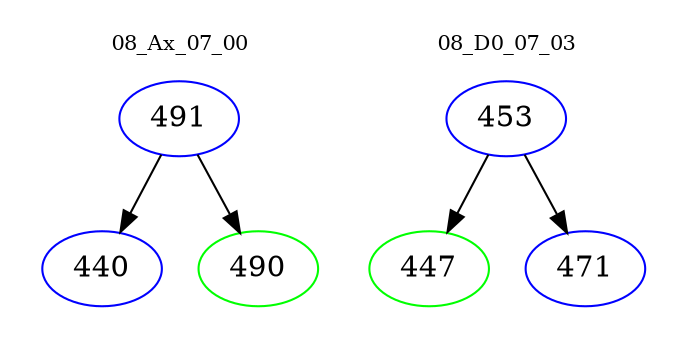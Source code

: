 digraph{
subgraph cluster_0 {
color = white
label = "08_Ax_07_00";
fontsize=10;
T0_491 [label="491", color="blue"]
T0_491 -> T0_440 [color="black"]
T0_440 [label="440", color="blue"]
T0_491 -> T0_490 [color="black"]
T0_490 [label="490", color="green"]
}
subgraph cluster_1 {
color = white
label = "08_D0_07_03";
fontsize=10;
T1_453 [label="453", color="blue"]
T1_453 -> T1_447 [color="black"]
T1_447 [label="447", color="green"]
T1_453 -> T1_471 [color="black"]
T1_471 [label="471", color="blue"]
}
}
